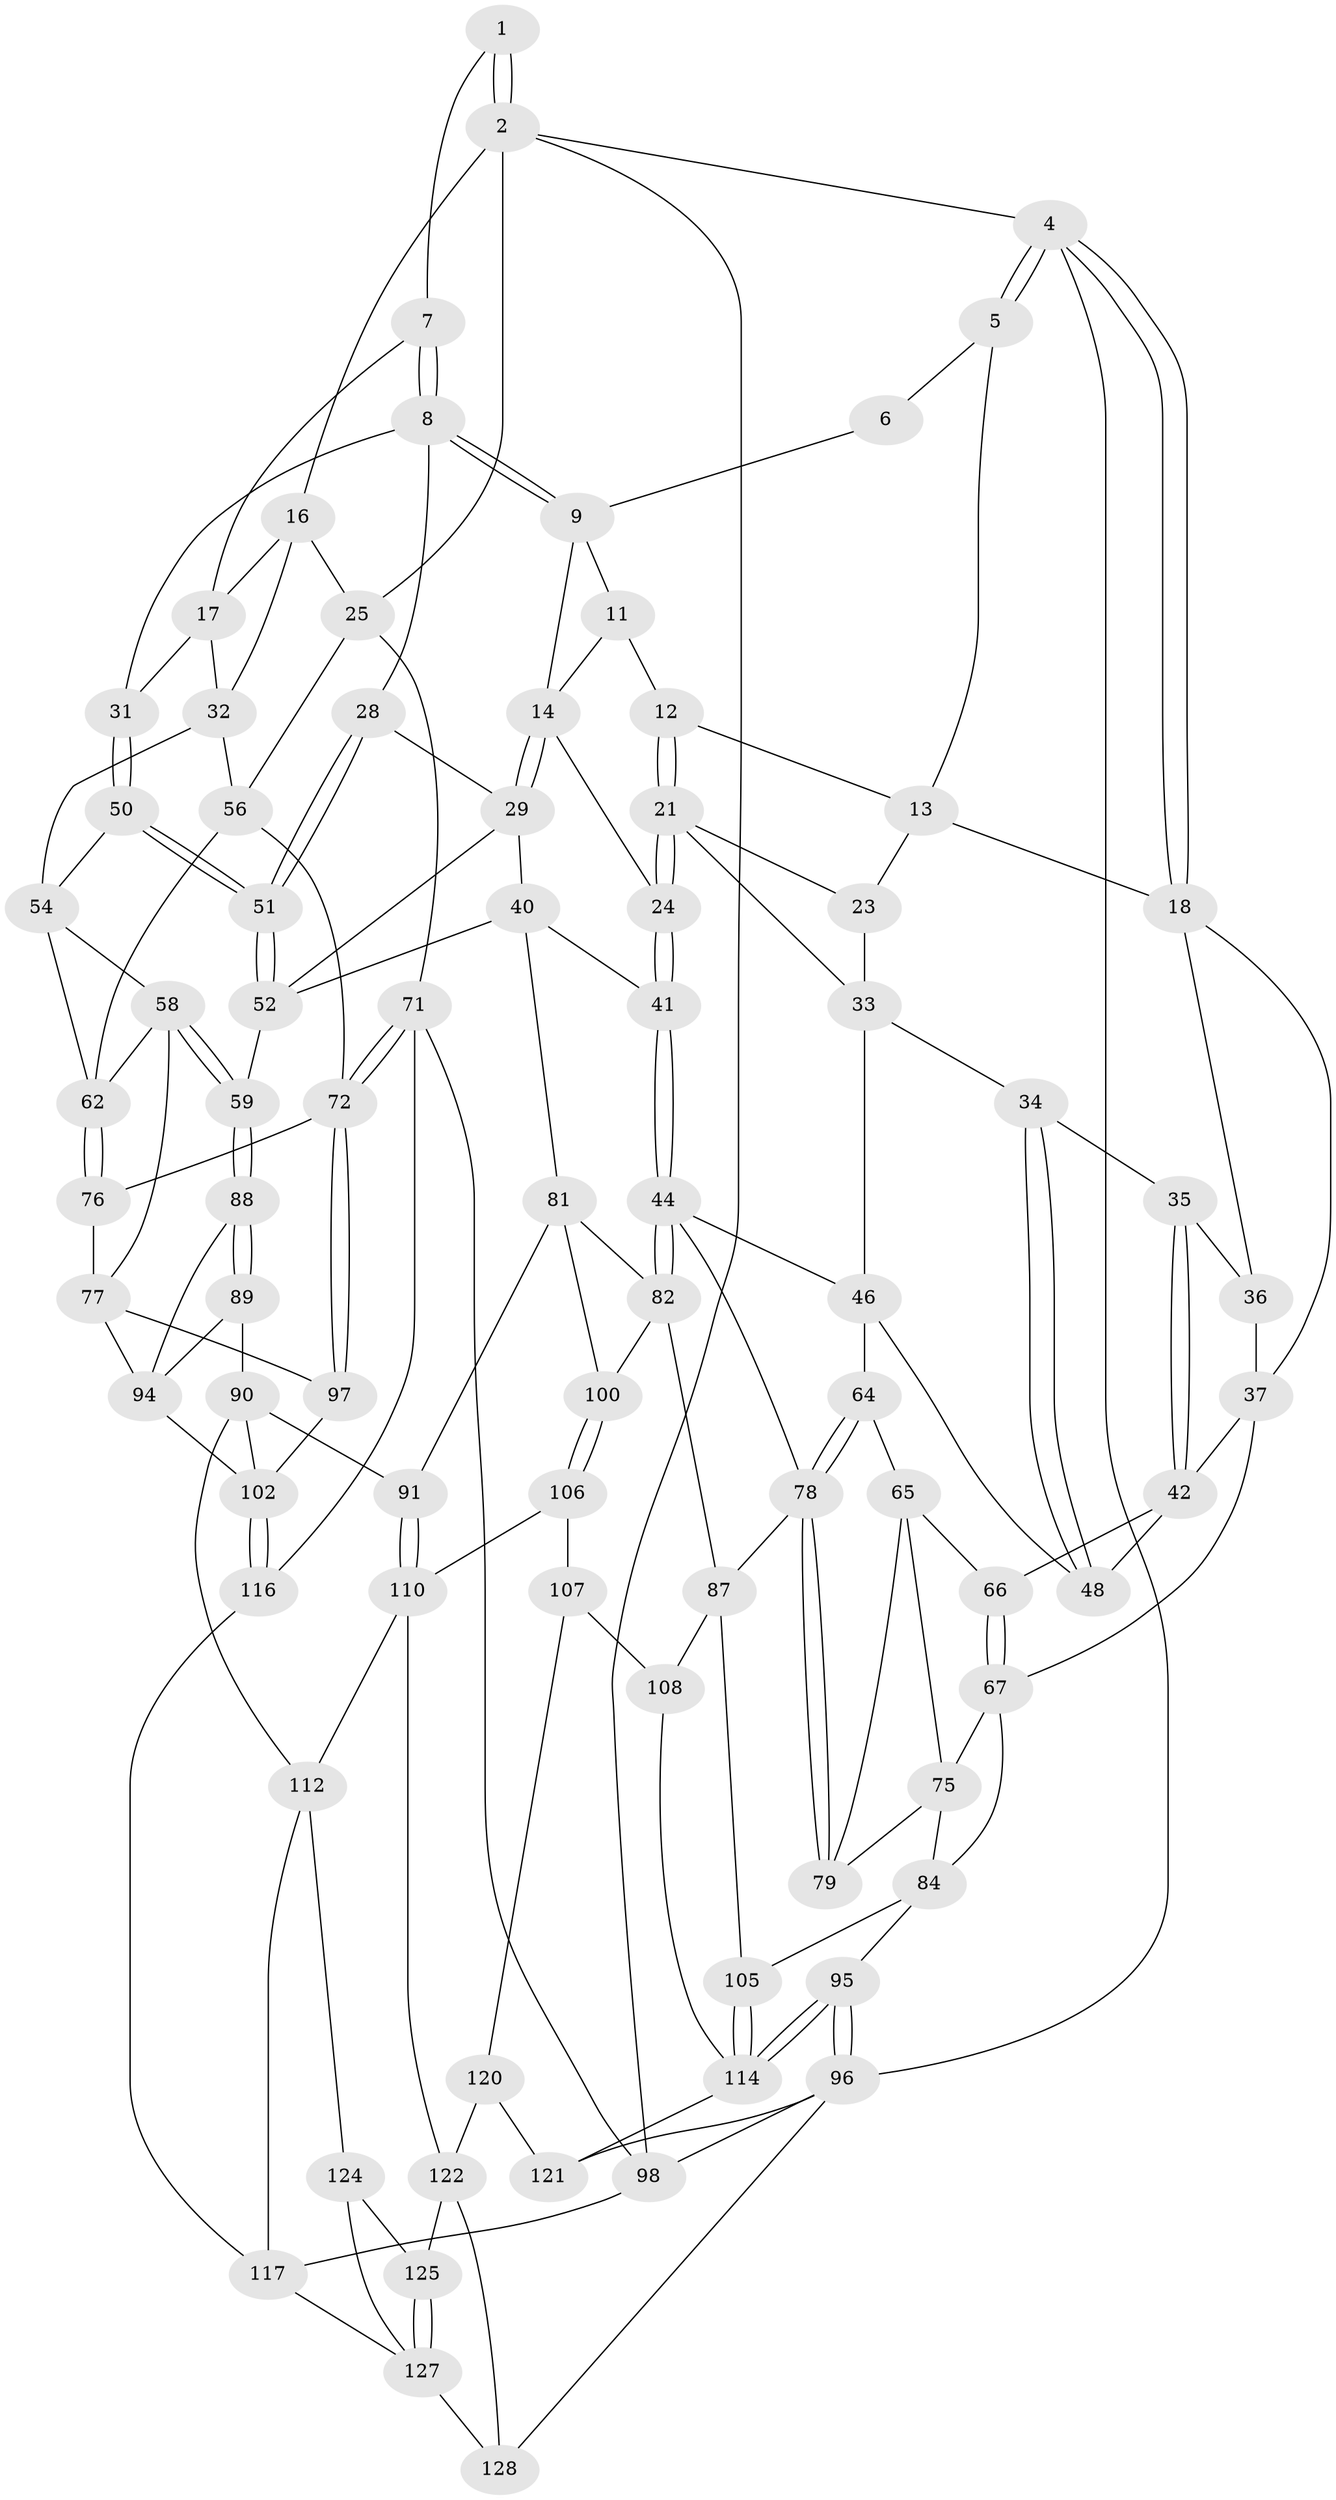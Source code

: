 // Generated by graph-tools (version 1.1) at 2025/52/02/27/25 19:52:42]
// undirected, 84 vertices, 182 edges
graph export_dot {
graph [start="1"]
  node [color=gray90,style=filled];
  1 [pos="+0.8161487697904728+0"];
  2 [pos="+1+0",super="+3"];
  4 [pos="+0+0"];
  5 [pos="+0.24562637172421764+0"];
  6 [pos="+0.5599305296528234+0"];
  7 [pos="+0.7370847985695774+0.09152308731115763"];
  8 [pos="+0.6558712831926222+0.10916256002258977",super="+27"];
  9 [pos="+0.5675625583988655+0.04265694152485342",super="+10"];
  11 [pos="+0.42023717984414627+0.0648676877225969"];
  12 [pos="+0.2721462558990789+0.04374803360083722"];
  13 [pos="+0.2429171513368884+0.0027802600912079124",super="+20"];
  14 [pos="+0.53994699067566+0.09413813816404916",super="+15"];
  16 [pos="+0.8567461608966772+0.08722242885064037",super="+26"];
  17 [pos="+0.8027130153567122+0.12376238865740144",super="+30"];
  18 [pos="+0+0",super="+19"];
  21 [pos="+0.30266730411995263+0.12195853628941804",super="+22"];
  23 [pos="+0.15342021783786375+0.15467894350272"];
  24 [pos="+0.38925572889055954+0.2004056889621339"];
  25 [pos="+1+0.10879478377594393",super="+55"];
  28 [pos="+0.6372682762969665+0.21323073467121026"];
  29 [pos="+0.544278666575358+0.23268083752312244",super="+39"];
  31 [pos="+0.7741593475262945+0.23254042178390474"];
  32 [pos="+0.9263833911483113+0.22701320504802838",super="+53"];
  33 [pos="+0.16057978046467475+0.22258270431638472",super="+43"];
  34 [pos="+0.14424818173022022+0.2360255927399731"];
  35 [pos="+0.093903587707796+0.2159142418903762"];
  36 [pos="+0.09134808042565326+0.13774087922686087"];
  37 [pos="+0+0.1986240388159784",super="+38"];
  40 [pos="+0.44703111965348036+0.3345295683496028",super="+70"];
  41 [pos="+0.4182732861798944+0.341634303581218"];
  42 [pos="+0.05083048042619684+0.2934516875805725",super="+49"];
  44 [pos="+0.3813421180227578+0.38587336327821015",super="+45"];
  46 [pos="+0.31973183147737094+0.374613186107651",super="+47"];
  48 [pos="+0.12366807220275432+0.31257671502920975"];
  50 [pos="+0.7590957556770237+0.2898172845667517"];
  51 [pos="+0.6893494196494024+0.31931047250017347"];
  52 [pos="+0.6718992900425448+0.34064338049182424",super="+60"];
  54 [pos="+0.8171294590368843+0.33311737335803626",super="+57"];
  56 [pos="+0.9752309415625213+0.39101643412317255",super="+61"];
  58 [pos="+0.7569160419611924+0.48895008825966113",super="+69"];
  59 [pos="+0.7264544648384516+0.4987499635792077"];
  62 [pos="+0.9360457281131211+0.42152289074110594",super="+63"];
  64 [pos="+0.18308598542311766+0.43198172247547223"];
  65 [pos="+0.11508366031876824+0.4186657697936394",super="+74"];
  66 [pos="+0.087792860482071+0.37625151387110756"];
  67 [pos="+0+0.4423640208607201",super="+68"];
  71 [pos="+1+0.6430952573134238",super="+99"];
  72 [pos="+1+0.6407804489376981",super="+73"];
  75 [pos="+0.025250514290850533+0.4731037474408651",super="+80"];
  76 [pos="+0.8949615994152602+0.509135350744871"];
  77 [pos="+0.8802362050290872+0.5177397974473417",super="+93"];
  78 [pos="+0.17268773523735556+0.5929743556374714",super="+83"];
  79 [pos="+0.10967265636595923+0.5842572002084374"];
  81 [pos="+0.5261602011931239+0.5478637485831122",super="+92"];
  82 [pos="+0.4300485040735251+0.5164780868760522",super="+86"];
  84 [pos="+0+0.6390053749538394",super="+85"];
  87 [pos="+0.19723558832120672+0.6133887404305267",super="+104"];
  88 [pos="+0.725155545361479+0.5467119170666641"];
  89 [pos="+0.6563180812974546+0.6734900132584376"];
  90 [pos="+0.6305832098515284+0.6855496863691513",super="+109"];
  91 [pos="+0.6274043219337563+0.6865822744815039"];
  94 [pos="+0.813899290143257+0.6252097891316216",super="+101"];
  95 [pos="+0+1"];
  96 [pos="+0+1",super="+126"];
  97 [pos="+0.9618684363373124+0.674191373165173"];
  98 [pos="+1+1"];
  100 [pos="+0.3935008796559805+0.7024479821808572"];
  102 [pos="+0.850126008787592+0.7494228281521766",super="+103"];
  105 [pos="+0.10943436715947726+0.7543263963398343"];
  106 [pos="+0.3934794227292372+0.7186163076220424",super="+111"];
  107 [pos="+0.3331072635478784+0.7731929134286215",super="+119"];
  108 [pos="+0.2641771858977611+0.7941277135472488"];
  110 [pos="+0.5714317811253687+0.8015148520743702",super="+113"];
  112 [pos="+0.678744647883043+0.8601897601136216",super="+118"];
  114 [pos="+0.12629132063403145+0.8661464977939206",super="+115"];
  116 [pos="+0.870788144049544+0.8456713868573483"];
  117 [pos="+0.8267801393781564+0.9077629945116172",super="+130"];
  120 [pos="+0.4122142004181803+0.9512109098252431"];
  121 [pos="+0.27995352438794757+0.9182042260386901"];
  122 [pos="+0.606070819558742+0.9021563062852569",super="+123"];
  124 [pos="+0.730839069547081+0.9561673723100289"];
  125 [pos="+0.6751494900609255+0.9630691351512667"];
  127 [pos="+0.6477913484399089+1",super="+129"];
  128 [pos="+0.4834367709261836+1"];
  1 -- 2;
  1 -- 2;
  1 -- 7;
  2 -- 16;
  2 -- 25;
  2 -- 4;
  2 -- 98;
  4 -- 5;
  4 -- 5;
  4 -- 18;
  4 -- 18;
  4 -- 96;
  5 -- 6;
  5 -- 13;
  6 -- 9;
  7 -- 8;
  7 -- 8;
  7 -- 17;
  8 -- 9;
  8 -- 9;
  8 -- 28;
  8 -- 31;
  9 -- 14;
  9 -- 11;
  11 -- 12;
  11 -- 14;
  12 -- 13;
  12 -- 21;
  12 -- 21;
  13 -- 23;
  13 -- 18;
  14 -- 29;
  14 -- 29;
  14 -- 24;
  16 -- 17;
  16 -- 25;
  16 -- 32;
  17 -- 32;
  17 -- 31;
  18 -- 37;
  18 -- 36;
  21 -- 24;
  21 -- 24;
  21 -- 23;
  21 -- 33;
  23 -- 33;
  24 -- 41;
  24 -- 41;
  25 -- 56;
  25 -- 71;
  28 -- 29;
  28 -- 51;
  28 -- 51;
  29 -- 40;
  29 -- 52;
  31 -- 50;
  31 -- 50;
  32 -- 56;
  32 -- 54;
  33 -- 34;
  33 -- 46;
  34 -- 35;
  34 -- 48;
  34 -- 48;
  35 -- 36;
  35 -- 42;
  35 -- 42;
  36 -- 37;
  37 -- 42;
  37 -- 67;
  40 -- 41;
  40 -- 81;
  40 -- 52;
  41 -- 44;
  41 -- 44;
  42 -- 48;
  42 -- 66;
  44 -- 82;
  44 -- 82;
  44 -- 46;
  44 -- 78;
  46 -- 64;
  46 -- 48;
  50 -- 51;
  50 -- 51;
  50 -- 54;
  51 -- 52;
  51 -- 52;
  52 -- 59;
  54 -- 58;
  54 -- 62;
  56 -- 72;
  56 -- 62;
  58 -- 59;
  58 -- 59;
  58 -- 77;
  58 -- 62;
  59 -- 88;
  59 -- 88;
  62 -- 76;
  62 -- 76;
  64 -- 65;
  64 -- 78;
  64 -- 78;
  65 -- 66;
  65 -- 75;
  65 -- 79;
  66 -- 67;
  66 -- 67;
  67 -- 75;
  67 -- 84;
  71 -- 72;
  71 -- 72;
  71 -- 98;
  71 -- 116;
  72 -- 97;
  72 -- 97;
  72 -- 76;
  75 -- 84;
  75 -- 79;
  76 -- 77;
  77 -- 97;
  77 -- 94;
  78 -- 79;
  78 -- 79;
  78 -- 87;
  81 -- 82;
  81 -- 91;
  81 -- 100;
  82 -- 100;
  82 -- 87;
  84 -- 105;
  84 -- 95;
  87 -- 105;
  87 -- 108;
  88 -- 89;
  88 -- 89;
  88 -- 94;
  89 -- 90;
  89 -- 94;
  90 -- 91;
  90 -- 112;
  90 -- 102;
  91 -- 110;
  91 -- 110;
  94 -- 102;
  95 -- 96;
  95 -- 96;
  95 -- 114;
  95 -- 114;
  96 -- 98;
  96 -- 121;
  96 -- 128;
  97 -- 102;
  98 -- 117;
  100 -- 106;
  100 -- 106;
  102 -- 116;
  102 -- 116;
  105 -- 114;
  105 -- 114;
  106 -- 107 [weight=2];
  106 -- 110;
  107 -- 108;
  107 -- 120;
  108 -- 114;
  110 -- 112;
  110 -- 122;
  112 -- 124;
  112 -- 117;
  114 -- 121;
  116 -- 117;
  117 -- 127;
  120 -- 121;
  120 -- 122;
  122 -- 125;
  122 -- 128;
  124 -- 125;
  124 -- 127;
  125 -- 127;
  125 -- 127;
  127 -- 128;
}

